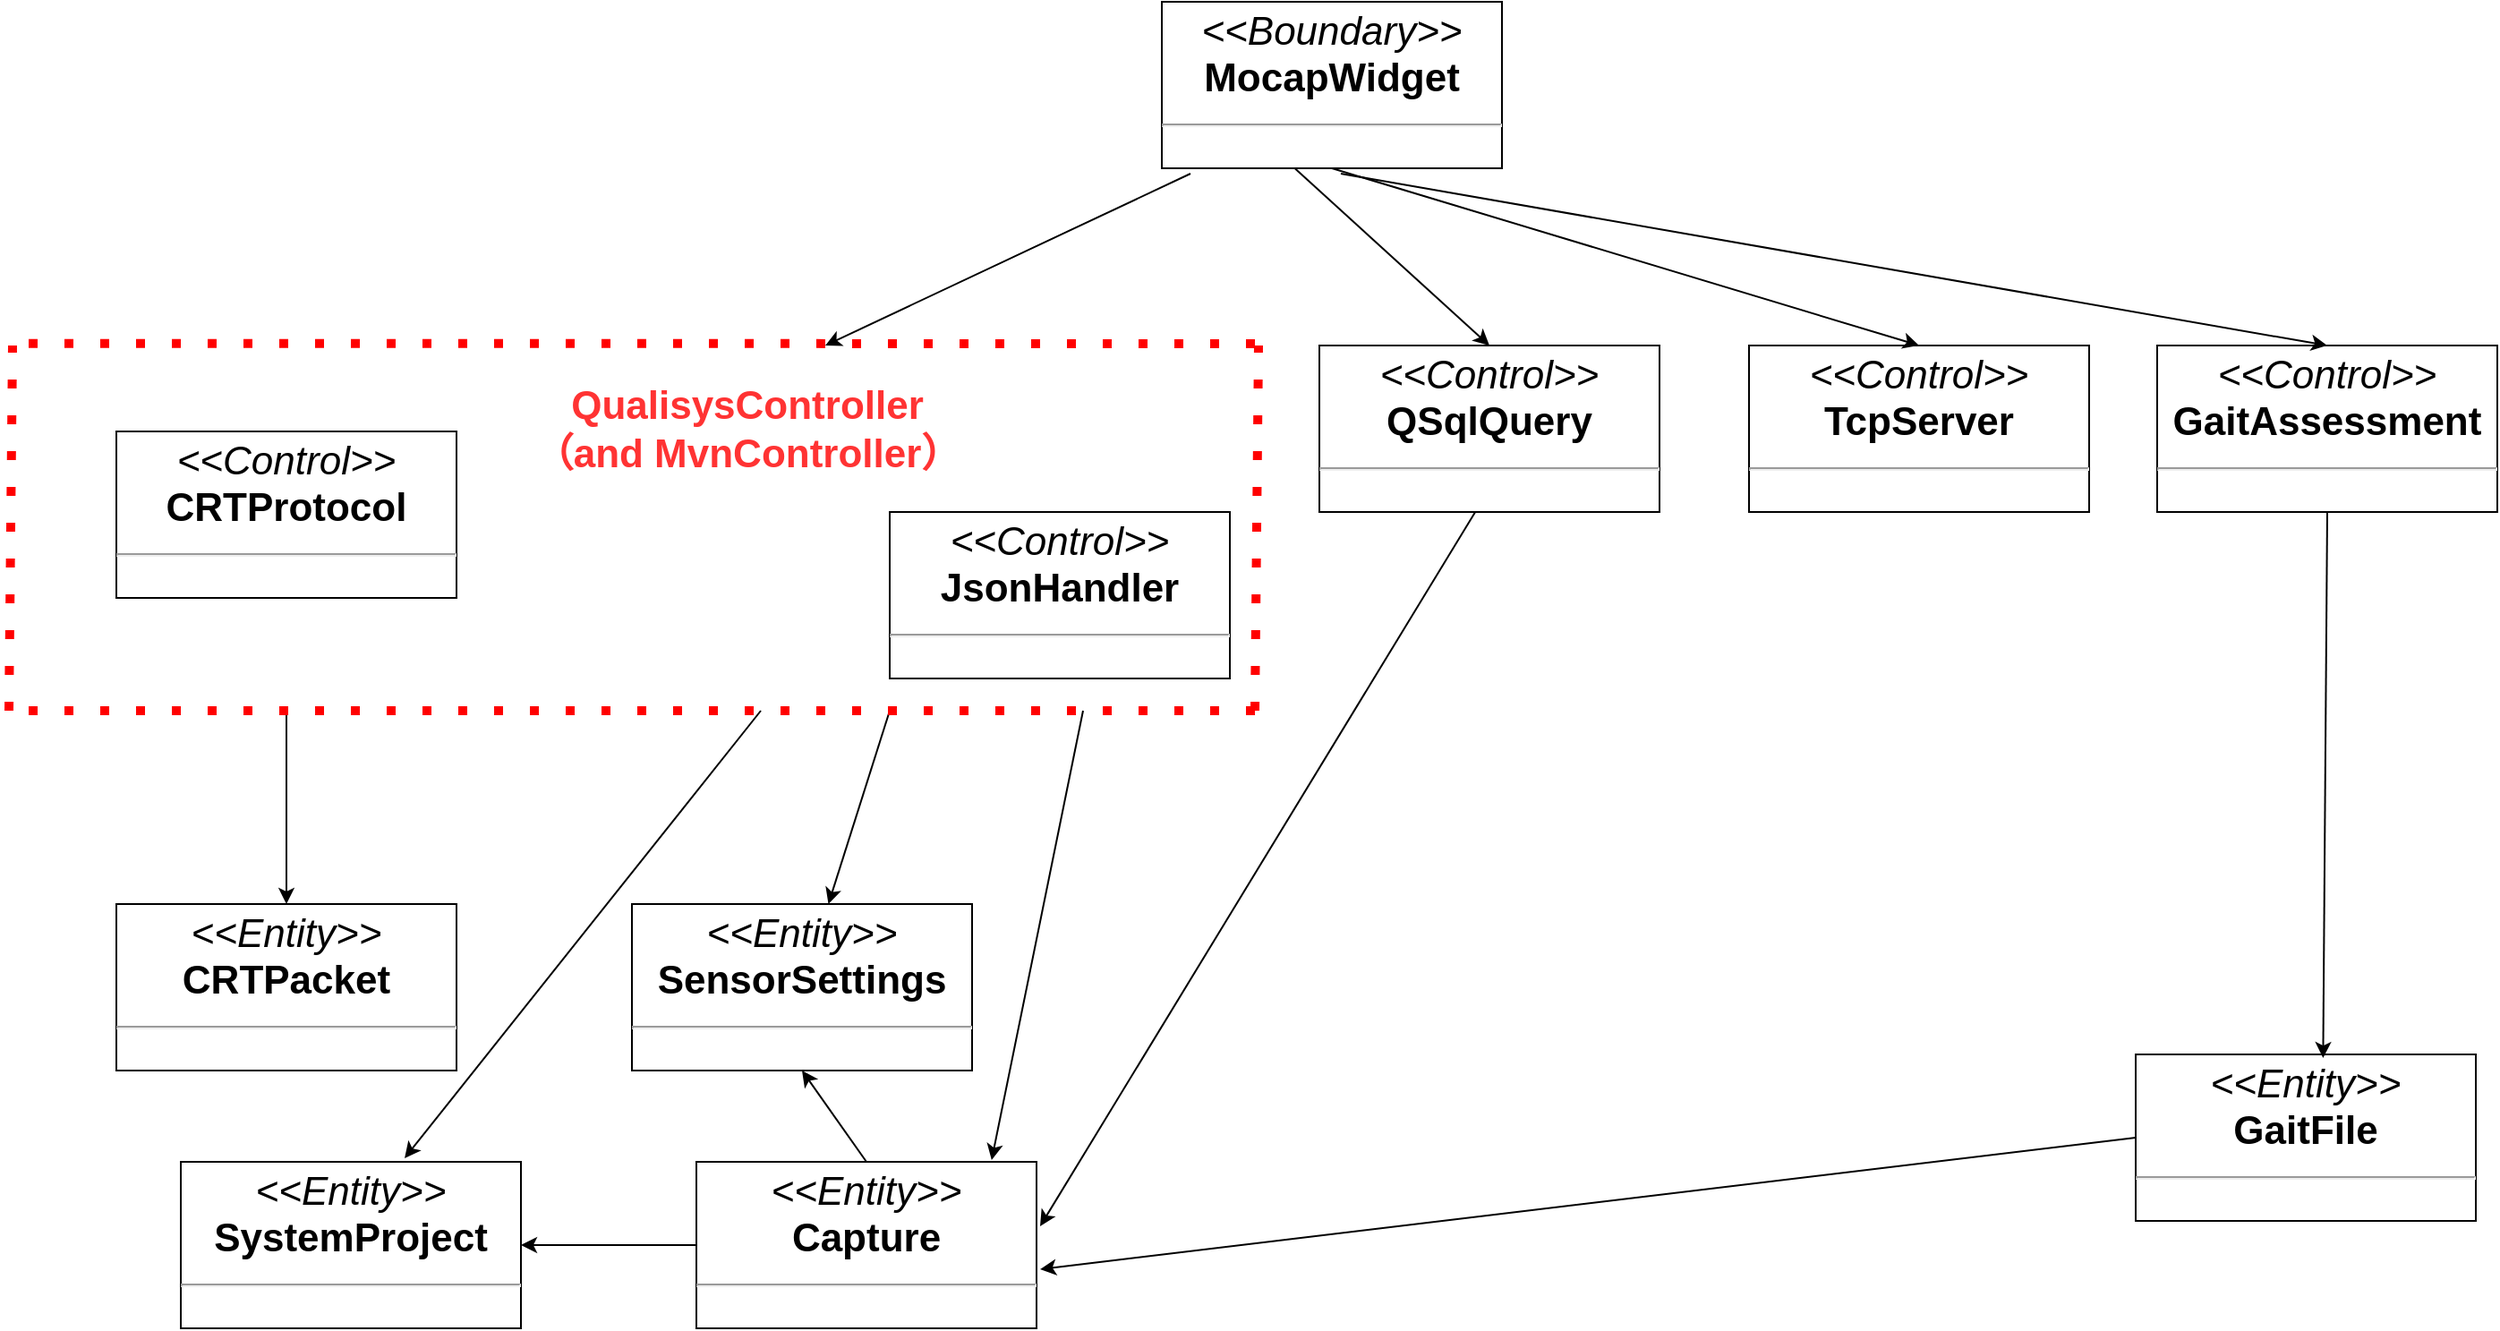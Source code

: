 <mxfile version="18.0.4" type="github">
  <diagram name="Page-1" id="c4acf3e9-155e-7222-9cf6-157b1a14988f">
    <mxGraphModel dx="2523" dy="1038" grid="1" gridSize="12" guides="1" tooltips="1" connect="1" arrows="1" fold="1" page="1" pageScale="1" pageWidth="850" pageHeight="1100" background="none" math="0" shadow="0">
      <root>
        <mxCell id="0" />
        <mxCell id="1" parent="0" />
        <mxCell id="5d2195bd80daf111-18" value="&lt;p style=&quot;margin: 4px 0px 0px; text-align: center; font-size: 22px;&quot;&gt;&lt;i style=&quot;font-size: 22px;&quot;&gt;&amp;lt;&amp;lt;Boundary&amp;gt;&amp;gt;&lt;/i&gt;&lt;br style=&quot;font-size: 22px;&quot;&gt;&lt;b style=&quot;font-size: 22px;&quot;&gt;MocapWidget&lt;/b&gt;&lt;/p&gt;&lt;hr style=&quot;font-size: 22px;&quot;&gt;&lt;p style=&quot;margin: 0px 0px 0px 4px; font-size: 22px;&quot;&gt;&lt;br style=&quot;font-size: 22px;&quot;&gt;&lt;/p&gt;&lt;hr style=&quot;font-size: 22px;&quot;&gt;&lt;p style=&quot;margin: 0px 0px 0px 4px; font-size: 22px;&quot;&gt;&lt;br style=&quot;font-size: 22px;&quot;&gt;&lt;/p&gt;" style="verticalAlign=top;align=left;overflow=fill;fontSize=22;fontFamily=Helvetica;html=1;rounded=0;shadow=0;comic=0;labelBackgroundColor=none;strokeWidth=1" parent="1" vertex="1">
          <mxGeometry x="320" y="132" width="190" height="93" as="geometry" />
        </mxCell>
        <mxCell id="Vf8fJrJ8f5E2zkSzSmOj-4" value="&lt;p style=&quot;margin: 4px 0px 0px; text-align: center; font-size: 22px;&quot;&gt;&lt;i style=&quot;font-size: 22px;&quot;&gt;&amp;lt;&amp;lt;Entity&amp;gt;&amp;gt;&lt;/i&gt;&lt;br style=&quot;font-size: 22px;&quot;&gt;&lt;b style=&quot;font-size: 22px;&quot;&gt;CRTPacket&lt;/b&gt;&lt;br style=&quot;font-size: 22px;&quot;&gt;&lt;/p&gt;&lt;hr style=&quot;font-size: 22px;&quot;&gt;&lt;p style=&quot;margin: 0px 0px 0px 4px; font-size: 22px;&quot;&gt;&lt;br style=&quot;font-size: 22px;&quot;&gt;&lt;/p&gt;&lt;hr style=&quot;font-size: 22px;&quot;&gt;&lt;p style=&quot;margin: 0px 0px 0px 4px; font-size: 22px;&quot;&gt;&lt;br style=&quot;font-size: 22px;&quot;&gt;&lt;/p&gt;" style="verticalAlign=top;align=left;overflow=fill;fontSize=22;fontFamily=Helvetica;html=1;rounded=0;shadow=0;comic=0;labelBackgroundColor=none;strokeWidth=1" vertex="1" parent="1">
          <mxGeometry x="-264" y="636" width="190" height="93" as="geometry" />
        </mxCell>
        <mxCell id="Vf8fJrJ8f5E2zkSzSmOj-6" value="&lt;p style=&quot;margin: 4px 0px 0px; text-align: center; font-size: 22px;&quot;&gt;&lt;i style=&quot;font-size: 22px;&quot;&gt;&amp;lt;&amp;lt;&lt;/i&gt;&lt;i style=&quot;font-size: 22px;&quot;&gt;Control&lt;/i&gt;&lt;i style=&quot;font-size: 22px;&quot;&gt;&amp;gt;&amp;gt;&lt;/i&gt;&lt;br style=&quot;font-size: 22px;&quot;&gt;&lt;b style=&quot;font-size: 22px;&quot;&gt;JsonHandler&lt;/b&gt;&lt;br style=&quot;font-size: 22px;&quot;&gt;&lt;/p&gt;&lt;hr style=&quot;font-size: 22px;&quot;&gt;&lt;p style=&quot;margin: 0px 0px 0px 4px; font-size: 22px;&quot;&gt;&lt;br style=&quot;font-size: 22px;&quot;&gt;&lt;/p&gt;&lt;hr style=&quot;font-size: 22px;&quot;&gt;&lt;p style=&quot;margin: 0px 0px 0px 4px; font-size: 22px;&quot;&gt;&lt;br style=&quot;font-size: 22px;&quot;&gt;&lt;/p&gt;" style="verticalAlign=top;align=left;overflow=fill;fontSize=22;fontFamily=Helvetica;html=1;rounded=0;shadow=0;comic=0;labelBackgroundColor=none;strokeWidth=1" vertex="1" parent="1">
          <mxGeometry x="168" y="417" width="190" height="93" as="geometry" />
        </mxCell>
        <mxCell id="Vf8fJrJ8f5E2zkSzSmOj-8" value="&lt;p style=&quot;margin: 4px 0px 0px; text-align: center; font-size: 22px;&quot;&gt;&lt;i style=&quot;font-size: 22px;&quot;&gt;&amp;lt;&amp;lt;&lt;/i&gt;&lt;i style=&quot;font-size: 22px;&quot;&gt;Control&lt;/i&gt;&lt;i style=&quot;font-size: 22px;&quot;&gt;&amp;gt;&amp;gt;&lt;/i&gt;&lt;br style=&quot;font-size: 22px;&quot;&gt;&lt;b style=&quot;font-size: 22px;&quot;&gt;QSqlQuery&lt;/b&gt;&lt;/p&gt;&lt;hr style=&quot;font-size: 22px;&quot;&gt;&lt;p style=&quot;margin: 0px 0px 0px 4px; font-size: 22px;&quot;&gt;&lt;br style=&quot;font-size: 22px;&quot;&gt;&lt;/p&gt;&lt;hr style=&quot;font-size: 22px;&quot;&gt;&lt;p style=&quot;margin: 0px 0px 0px 4px; font-size: 22px;&quot;&gt;&lt;br style=&quot;font-size: 22px;&quot;&gt;&lt;/p&gt;" style="verticalAlign=top;align=left;overflow=fill;fontSize=22;fontFamily=Helvetica;html=1;rounded=0;shadow=0;comic=0;labelBackgroundColor=none;strokeWidth=1" vertex="1" parent="1">
          <mxGeometry x="408" y="324" width="190" height="93" as="geometry" />
        </mxCell>
        <mxCell id="Vf8fJrJ8f5E2zkSzSmOj-9" value="&lt;p style=&quot;margin: 4px 0px 0px; text-align: center; font-size: 22px;&quot;&gt;&lt;i style=&quot;font-size: 22px;&quot;&gt;&amp;lt;&amp;lt;&lt;/i&gt;&lt;i style=&quot;font-size: 22px;&quot;&gt;Control&lt;/i&gt;&lt;i style=&quot;font-size: 22px;&quot;&gt;&amp;gt;&amp;gt;&lt;/i&gt;&lt;br style=&quot;font-size: 22px;&quot;&gt;&lt;b style=&quot;font-size: 22px;&quot;&gt;GaitAssessment&lt;/b&gt;&lt;/p&gt;&lt;hr style=&quot;font-size: 22px;&quot;&gt;&lt;p style=&quot;margin: 0px 0px 0px 4px; font-size: 22px;&quot;&gt;&lt;br style=&quot;font-size: 22px;&quot;&gt;&lt;/p&gt;&lt;hr style=&quot;font-size: 22px;&quot;&gt;&lt;p style=&quot;margin: 0px 0px 0px 4px; font-size: 22px;&quot;&gt;&lt;br style=&quot;font-size: 22px;&quot;&gt;&lt;/p&gt;" style="verticalAlign=top;align=left;overflow=fill;fontSize=22;fontFamily=Helvetica;html=1;rounded=0;shadow=0;comic=0;labelBackgroundColor=none;strokeWidth=1" vertex="1" parent="1">
          <mxGeometry x="876" y="324" width="190" height="93" as="geometry" />
        </mxCell>
        <mxCell id="Vf8fJrJ8f5E2zkSzSmOj-10" value="&lt;p style=&quot;margin: 4px 0px 0px; text-align: center; font-size: 22px;&quot;&gt;&lt;i style=&quot;font-size: 22px;&quot;&gt;&amp;lt;&amp;lt;&lt;/i&gt;&lt;i style=&quot;font-size: 22px;&quot;&gt;Control&lt;/i&gt;&lt;i style=&quot;font-size: 22px;&quot;&gt;&amp;gt;&amp;gt;&lt;/i&gt;&lt;br style=&quot;font-size: 22px;&quot;&gt;&lt;b style=&quot;font-size: 22px;&quot;&gt;CRTProtocol&lt;/b&gt;&lt;br style=&quot;font-size: 22px;&quot;&gt;&lt;/p&gt;&lt;hr style=&quot;font-size: 22px;&quot;&gt;&lt;p style=&quot;margin: 0px 0px 0px 4px; font-size: 22px;&quot;&gt;&lt;br style=&quot;font-size: 22px;&quot;&gt;&lt;/p&gt;&lt;hr style=&quot;font-size: 22px;&quot;&gt;&lt;p style=&quot;margin: 0px 0px 0px 4px; font-size: 22px;&quot;&gt;&lt;br style=&quot;font-size: 22px;&quot;&gt;&lt;/p&gt;" style="verticalAlign=top;align=left;overflow=fill;fontSize=22;fontFamily=Helvetica;html=1;rounded=0;shadow=0;comic=0;labelBackgroundColor=none;strokeWidth=1" vertex="1" parent="1">
          <mxGeometry x="-264" y="372" width="190" height="93" as="geometry" />
        </mxCell>
        <mxCell id="Vf8fJrJ8f5E2zkSzSmOj-11" value="&lt;p style=&quot;margin: 4px 0px 0px; text-align: center; font-size: 22px;&quot;&gt;&lt;i style=&quot;font-size: 22px;&quot;&gt;&amp;lt;&amp;lt;&lt;/i&gt;&lt;i style=&quot;font-size: 22px;&quot;&gt;Control&lt;/i&gt;&lt;i style=&quot;font-size: 22px;&quot;&gt;&amp;gt;&amp;gt;&lt;/i&gt;&lt;br style=&quot;font-size: 22px;&quot;&gt;&lt;b style=&quot;font-size: 22px;&quot;&gt;TcpServer&lt;/b&gt;&lt;br style=&quot;font-size: 22px;&quot;&gt;&lt;/p&gt;&lt;hr style=&quot;font-size: 22px;&quot;&gt;&lt;p style=&quot;margin: 0px 0px 0px 4px; font-size: 22px;&quot;&gt;&lt;br style=&quot;font-size: 22px;&quot;&gt;&lt;/p&gt;&lt;hr style=&quot;font-size: 22px;&quot;&gt;&lt;p style=&quot;margin: 0px 0px 0px 4px; font-size: 22px;&quot;&gt;&lt;br style=&quot;font-size: 22px;&quot;&gt;&lt;/p&gt;" style="verticalAlign=top;align=left;overflow=fill;fontSize=22;fontFamily=Helvetica;html=1;rounded=0;shadow=0;comic=0;labelBackgroundColor=none;strokeWidth=1" vertex="1" parent="1">
          <mxGeometry x="648" y="324" width="190" height="93" as="geometry" />
        </mxCell>
        <mxCell id="Vf8fJrJ8f5E2zkSzSmOj-13" value="&lt;p style=&quot;margin: 4px 0px 0px; text-align: center; font-size: 22px;&quot;&gt;&lt;i style=&quot;font-size: 22px;&quot;&gt;&amp;lt;&amp;lt;Entity&amp;gt;&amp;gt;&lt;/i&gt;&lt;br style=&quot;font-size: 22px;&quot;&gt;&lt;b style=&quot;font-size: 22px;&quot;&gt;SystemProject&lt;/b&gt;&lt;br style=&quot;font-size: 22px;&quot;&gt;&lt;/p&gt;&lt;hr style=&quot;font-size: 22px;&quot;&gt;&lt;p style=&quot;margin: 0px 0px 0px 4px; font-size: 22px;&quot;&gt;&lt;br style=&quot;font-size: 22px;&quot;&gt;&lt;/p&gt;&lt;hr style=&quot;font-size: 22px;&quot;&gt;&lt;p style=&quot;margin: 0px 0px 0px 4px; font-size: 22px;&quot;&gt;&lt;br style=&quot;font-size: 22px;&quot;&gt;&lt;/p&gt;" style="verticalAlign=top;align=left;overflow=fill;fontSize=22;fontFamily=Helvetica;html=1;rounded=0;shadow=0;comic=0;labelBackgroundColor=none;strokeWidth=1" vertex="1" parent="1">
          <mxGeometry x="-228" y="780" width="190" height="93" as="geometry" />
        </mxCell>
        <mxCell id="Vf8fJrJ8f5E2zkSzSmOj-14" value="&lt;p style=&quot;margin: 4px 0px 0px; text-align: center; font-size: 22px;&quot;&gt;&lt;i style=&quot;font-size: 22px;&quot;&gt;&amp;lt;&amp;lt;Entity&amp;gt;&amp;gt;&lt;/i&gt;&lt;br style=&quot;font-size: 22px;&quot;&gt;&lt;b style=&quot;font-size: 22px;&quot;&gt;Capture&lt;/b&gt;&lt;/p&gt;&lt;hr style=&quot;font-size: 22px;&quot;&gt;&lt;p style=&quot;margin: 0px 0px 0px 4px; font-size: 22px;&quot;&gt;&lt;br style=&quot;font-size: 22px;&quot;&gt;&lt;/p&gt;&lt;hr style=&quot;font-size: 22px;&quot;&gt;&lt;p style=&quot;margin: 0px 0px 0px 4px; font-size: 22px;&quot;&gt;&lt;br style=&quot;font-size: 22px;&quot;&gt;&lt;/p&gt;" style="verticalAlign=top;align=left;overflow=fill;fontSize=22;fontFamily=Helvetica;html=1;rounded=0;shadow=0;comic=0;labelBackgroundColor=none;strokeWidth=1" vertex="1" parent="1">
          <mxGeometry x="60" y="780" width="190" height="93" as="geometry" />
        </mxCell>
        <mxCell id="Vf8fJrJ8f5E2zkSzSmOj-15" value="&lt;p style=&quot;margin: 4px 0px 0px; text-align: center; font-size: 22px;&quot;&gt;&lt;i style=&quot;font-size: 22px;&quot;&gt;&amp;lt;&amp;lt;Entity&amp;gt;&amp;gt;&lt;/i&gt;&lt;br style=&quot;font-size: 22px;&quot;&gt;&lt;b style=&quot;font-size: 22px;&quot;&gt;GaitFile&lt;/b&gt;&lt;/p&gt;&lt;hr style=&quot;font-size: 22px;&quot;&gt;&lt;p style=&quot;margin: 0px 0px 0px 4px; font-size: 22px;&quot;&gt;&lt;br style=&quot;font-size: 22px;&quot;&gt;&lt;/p&gt;&lt;hr style=&quot;font-size: 22px;&quot;&gt;&lt;p style=&quot;margin: 0px 0px 0px 4px; font-size: 22px;&quot;&gt;&lt;br style=&quot;font-size: 22px;&quot;&gt;&lt;/p&gt;" style="verticalAlign=top;align=left;overflow=fill;fontSize=22;fontFamily=Helvetica;html=1;rounded=0;shadow=0;comic=0;labelBackgroundColor=none;strokeWidth=1" vertex="1" parent="1">
          <mxGeometry x="864" y="720" width="190" height="93" as="geometry" />
        </mxCell>
        <mxCell id="Vf8fJrJ8f5E2zkSzSmOj-16" value="&lt;p style=&quot;margin: 4px 0px 0px; text-align: center; font-size: 22px;&quot;&gt;&lt;i style=&quot;font-size: 22px;&quot;&gt;&amp;lt;&amp;lt;Entity&amp;gt;&amp;gt;&lt;/i&gt;&lt;br style=&quot;font-size: 22px;&quot;&gt;&lt;b style=&quot;font-size: 22px;&quot;&gt;SensorSettings&lt;/b&gt;&lt;br style=&quot;font-size: 22px;&quot;&gt;&lt;/p&gt;&lt;hr style=&quot;font-size: 22px;&quot;&gt;&lt;p style=&quot;margin: 0px 0px 0px 4px; font-size: 22px;&quot;&gt;&lt;br style=&quot;font-size: 22px;&quot;&gt;&lt;/p&gt;&lt;hr style=&quot;font-size: 22px;&quot;&gt;&lt;p style=&quot;margin: 0px 0px 0px 4px; font-size: 22px;&quot;&gt;&lt;br style=&quot;font-size: 22px;&quot;&gt;&lt;/p&gt;" style="verticalAlign=top;align=left;overflow=fill;fontSize=22;fontFamily=Helvetica;html=1;rounded=0;shadow=0;comic=0;labelBackgroundColor=none;strokeWidth=1" vertex="1" parent="1">
          <mxGeometry x="24" y="636" width="190" height="93" as="geometry" />
        </mxCell>
        <mxCell id="Vf8fJrJ8f5E2zkSzSmOj-18" value="" style="endArrow=classic;html=1;rounded=0;fontSize=22;" edge="1" parent="1">
          <mxGeometry width="50" height="50" relative="1" as="geometry">
            <mxPoint x="336" y="228" as="sourcePoint" />
            <mxPoint x="132" y="324" as="targetPoint" />
          </mxGeometry>
        </mxCell>
        <mxCell id="Vf8fJrJ8f5E2zkSzSmOj-22" value="" style="endArrow=classic;html=1;rounded=0;fontSize=22;entryX=0.5;entryY=0;entryDx=0;entryDy=0;" edge="1" parent="1" target="Vf8fJrJ8f5E2zkSzSmOj-4">
          <mxGeometry width="50" height="50" relative="1" as="geometry">
            <mxPoint x="-169" y="528" as="sourcePoint" />
            <mxPoint x="14" y="432" as="targetPoint" />
          </mxGeometry>
        </mxCell>
        <mxCell id="Vf8fJrJ8f5E2zkSzSmOj-23" value="" style="endArrow=classic;html=1;rounded=0;fontSize=22;entryX=0.658;entryY=-0.022;entryDx=0;entryDy=0;entryPerimeter=0;" edge="1" parent="1" target="Vf8fJrJ8f5E2zkSzSmOj-13">
          <mxGeometry width="50" height="50" relative="1" as="geometry">
            <mxPoint x="96" y="528" as="sourcePoint" />
            <mxPoint x="-157" y="564" as="targetPoint" />
          </mxGeometry>
        </mxCell>
        <mxCell id="Vf8fJrJ8f5E2zkSzSmOj-25" value="" style="endArrow=classic;html=1;rounded=0;fontSize=22;entryX=0.868;entryY=-0.011;entryDx=0;entryDy=0;entryPerimeter=0;" edge="1" parent="1" target="Vf8fJrJ8f5E2zkSzSmOj-14">
          <mxGeometry width="50" height="50" relative="1" as="geometry">
            <mxPoint x="276" y="528" as="sourcePoint" />
            <mxPoint x="24.0" y="716.934" as="targetPoint" />
          </mxGeometry>
        </mxCell>
        <mxCell id="Vf8fJrJ8f5E2zkSzSmOj-26" value="" style="endArrow=classic;html=1;rounded=0;fontSize=22;" edge="1" parent="1" target="Vf8fJrJ8f5E2zkSzSmOj-16">
          <mxGeometry width="50" height="50" relative="1" as="geometry">
            <mxPoint x="168" y="528" as="sourcePoint" />
            <mxPoint x="163.44" y="719.997" as="targetPoint" />
          </mxGeometry>
        </mxCell>
        <mxCell id="Vf8fJrJ8f5E2zkSzSmOj-27" value="" style="endArrow=classic;html=1;rounded=0;fontSize=22;exitX=0;exitY=0.5;exitDx=0;exitDy=0;entryX=1;entryY=0.5;entryDx=0;entryDy=0;" edge="1" parent="1" source="Vf8fJrJ8f5E2zkSzSmOj-14" target="Vf8fJrJ8f5E2zkSzSmOj-13">
          <mxGeometry width="50" height="50" relative="1" as="geometry">
            <mxPoint x="-12" y="842" as="sourcePoint" />
            <mxPoint x="38" y="792" as="targetPoint" />
          </mxGeometry>
        </mxCell>
        <mxCell id="Vf8fJrJ8f5E2zkSzSmOj-28" value="" style="endArrow=classic;html=1;rounded=0;fontSize=22;exitX=0.5;exitY=0;exitDx=0;exitDy=0;entryX=0.5;entryY=1;entryDx=0;entryDy=0;" edge="1" parent="1" source="Vf8fJrJ8f5E2zkSzSmOj-14" target="Vf8fJrJ8f5E2zkSzSmOj-16">
          <mxGeometry width="50" height="50" relative="1" as="geometry">
            <mxPoint x="134" y="768" as="sourcePoint" />
            <mxPoint x="36" y="768" as="targetPoint" />
          </mxGeometry>
        </mxCell>
        <mxCell id="Vf8fJrJ8f5E2zkSzSmOj-32" value="" style="endArrow=classic;html=1;rounded=0;fontSize=22;exitX=0.5;exitY=1;exitDx=0;exitDy=0;entryX=0.5;entryY=0;entryDx=0;entryDy=0;" edge="1" parent="1" source="5d2195bd80daf111-18" target="Vf8fJrJ8f5E2zkSzSmOj-11">
          <mxGeometry width="50" height="50" relative="1" as="geometry">
            <mxPoint x="464.0" y="252" as="sourcePoint" />
            <mxPoint x="228" y="351" as="targetPoint" />
          </mxGeometry>
        </mxCell>
        <mxCell id="Vf8fJrJ8f5E2zkSzSmOj-33" value="" style="endArrow=classic;html=1;rounded=0;fontSize=22;entryX=0.5;entryY=0;entryDx=0;entryDy=0;" edge="1" parent="1" target="Vf8fJrJ8f5E2zkSzSmOj-9">
          <mxGeometry width="50" height="50" relative="1" as="geometry">
            <mxPoint x="420" y="228" as="sourcePoint" />
            <mxPoint x="695" y="336" as="targetPoint" />
          </mxGeometry>
        </mxCell>
        <mxCell id="Vf8fJrJ8f5E2zkSzSmOj-34" value="" style="endArrow=classic;html=1;rounded=0;fontSize=22;exitX=0.5;exitY=1;exitDx=0;exitDy=0;entryX=0.551;entryY=0.022;entryDx=0;entryDy=0;entryPerimeter=0;" edge="1" parent="1" source="Vf8fJrJ8f5E2zkSzSmOj-9" target="Vf8fJrJ8f5E2zkSzSmOj-15">
          <mxGeometry width="50" height="50" relative="1" as="geometry">
            <mxPoint x="888" y="578" as="sourcePoint" />
            <mxPoint x="938" y="528" as="targetPoint" />
          </mxGeometry>
        </mxCell>
        <mxCell id="Vf8fJrJ8f5E2zkSzSmOj-42" value="" style="endArrow=none;dashed=1;html=1;dashPattern=1 3;strokeWidth=5;rounded=0;fontSize=22;fontColor=#FF3333;labelBorderColor=#FF0000;strokeColor=#FF0000;" edge="1" parent="1">
          <mxGeometry width="50" height="50" relative="1" as="geometry">
            <mxPoint x="-324" y="528" as="sourcePoint" />
            <mxPoint x="-322" y="324" as="targetPoint" />
          </mxGeometry>
        </mxCell>
        <mxCell id="Vf8fJrJ8f5E2zkSzSmOj-43" value="" style="endArrow=none;dashed=1;html=1;dashPattern=1 3;strokeWidth=5;rounded=0;fontSize=22;fontColor=#FF3333;labelBorderColor=#FF0000;strokeColor=#FF0000;" edge="1" parent="1">
          <mxGeometry width="50" height="50" relative="1" as="geometry">
            <mxPoint x="372" y="323" as="sourcePoint" />
            <mxPoint x="-324" y="322.82" as="targetPoint" />
          </mxGeometry>
        </mxCell>
        <mxCell id="Vf8fJrJ8f5E2zkSzSmOj-44" value="" style="endArrow=none;dashed=1;html=1;dashPattern=1 3;strokeWidth=5;rounded=0;fontSize=22;fontColor=#FF3333;labelBorderColor=#FF0000;strokeColor=#FF0000;" edge="1" parent="1">
          <mxGeometry width="50" height="50" relative="1" as="geometry">
            <mxPoint x="372" y="528" as="sourcePoint" />
            <mxPoint x="374" y="324" as="targetPoint" />
          </mxGeometry>
        </mxCell>
        <mxCell id="Vf8fJrJ8f5E2zkSzSmOj-45" value="" style="endArrow=none;dashed=1;html=1;dashPattern=1 3;strokeWidth=5;rounded=0;fontSize=22;fontColor=#FF3333;labelBorderColor=#FF0000;strokeColor=#FF0000;" edge="1" parent="1">
          <mxGeometry width="50" height="50" relative="1" as="geometry">
            <mxPoint x="372" y="528" as="sourcePoint" />
            <mxPoint x="-326" y="528" as="targetPoint" />
          </mxGeometry>
        </mxCell>
        <mxCell id="Vf8fJrJ8f5E2zkSzSmOj-46" value="QualisysController&lt;br&gt;（and MvnController）" style="text;html=1;align=center;verticalAlign=middle;resizable=0;points=[];autosize=1;strokeColor=none;fillColor=none;fontSize=22;fontColor=#FF3333;fontStyle=1" vertex="1" parent="1">
          <mxGeometry x="-38" y="340.5" width="252" height="60" as="geometry" />
        </mxCell>
        <mxCell id="Vf8fJrJ8f5E2zkSzSmOj-47" value="" style="endArrow=classic;html=1;rounded=0;fontSize=22;" edge="1" parent="1">
          <mxGeometry width="50" height="50" relative="1" as="geometry">
            <mxPoint x="495.08" y="417" as="sourcePoint" />
            <mxPoint x="252" y="816" as="targetPoint" />
          </mxGeometry>
        </mxCell>
        <mxCell id="Vf8fJrJ8f5E2zkSzSmOj-48" value="" style="endArrow=classic;html=1;rounded=0;fontSize=22;entryX=0.5;entryY=0;entryDx=0;entryDy=0;" edge="1" parent="1" target="Vf8fJrJ8f5E2zkSzSmOj-8">
          <mxGeometry width="50" height="50" relative="1" as="geometry">
            <mxPoint x="394.25" y="225" as="sourcePoint" />
            <mxPoint x="359.998" y="333.0" as="targetPoint" />
          </mxGeometry>
        </mxCell>
        <mxCell id="Vf8fJrJ8f5E2zkSzSmOj-49" value="" style="endArrow=classic;html=1;rounded=0;fontSize=22;exitX=0;exitY=0.5;exitDx=0;exitDy=0;" edge="1" parent="1" source="Vf8fJrJ8f5E2zkSzSmOj-15">
          <mxGeometry width="50" height="50" relative="1" as="geometry">
            <mxPoint x="72.0" y="838.5" as="sourcePoint" />
            <mxPoint x="252" y="840" as="targetPoint" />
          </mxGeometry>
        </mxCell>
      </root>
    </mxGraphModel>
  </diagram>
</mxfile>
